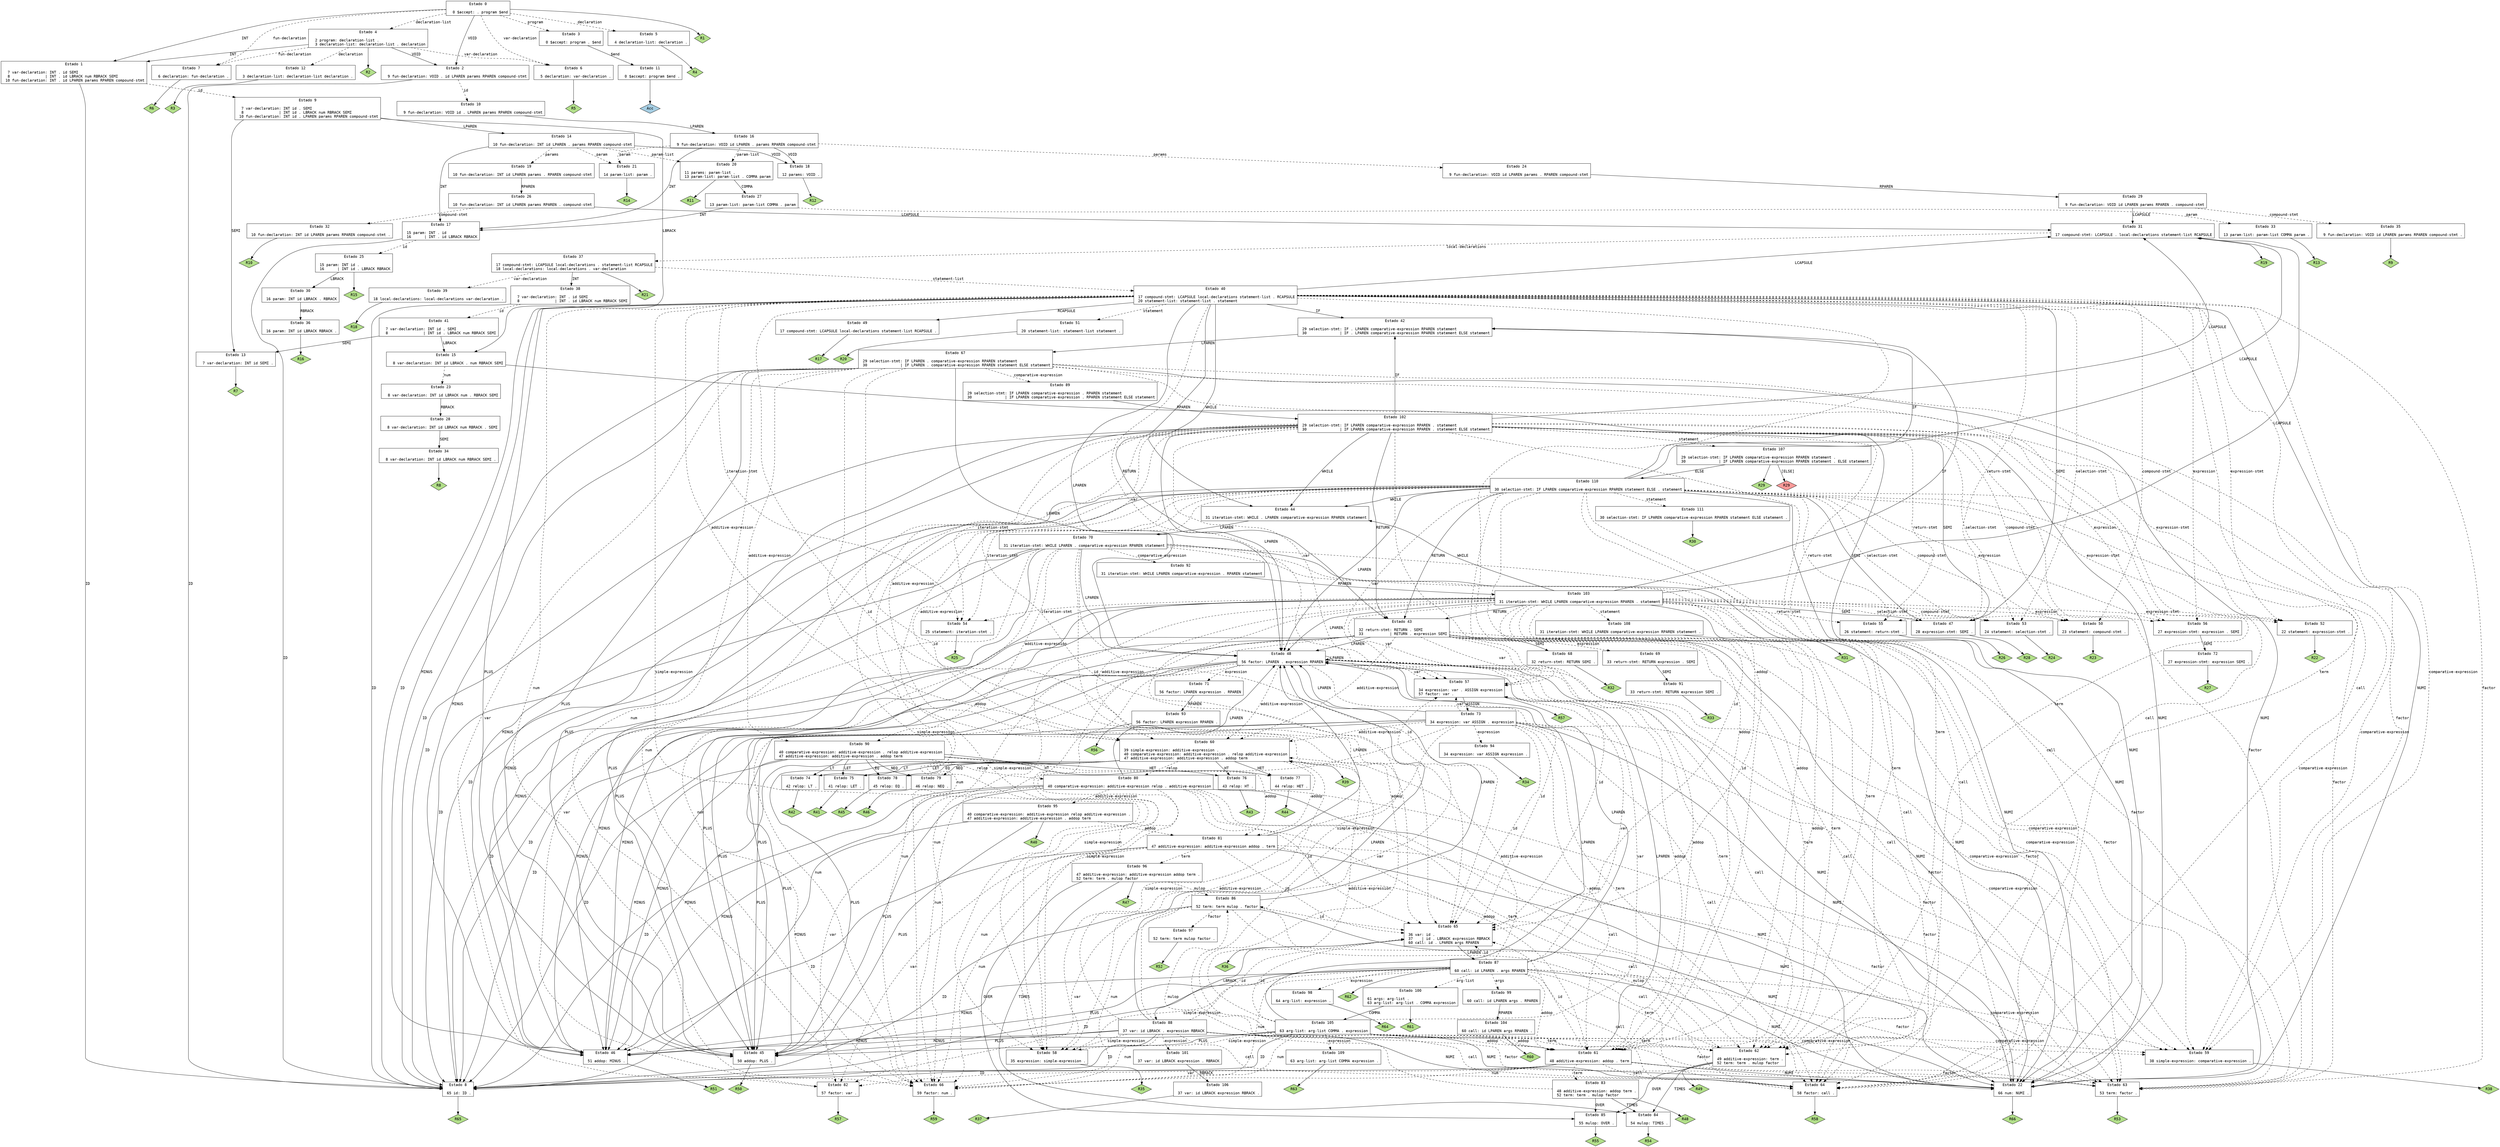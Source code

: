 // Gerado por GNU Bison 3.0.4.
// Relate erros para <bug-bison@gnu.org>.
// Site: <http://www.gnu.org/software/bison/>.

digraph "cminus.y"
{
  node [fontname = courier, shape = box, colorscheme = paired6]
  edge [fontname = courier]

  0 [label="Estado 0\n\l  0 $accept: . program $end\l"]
  0 -> 1 [style=solid label="INT"]
  0 -> 2 [style=solid label="VOID"]
  0 -> 3 [style=dashed label="program"]
  0 -> 4 [style=dashed label="declaration-list"]
  0 -> 5 [style=dashed label="declaration"]
  0 -> 6 [style=dashed label="var-declaration"]
  0 -> 7 [style=dashed label="fun-declaration"]
  0 -> "0R1" [style=solid]
 "0R1" [label="R1", fillcolor=3, shape=diamond, style=filled]
  1 [label="Estado 1\n\l  7 var-declaration: INT . id SEMI\l  8                | INT . id LBRACK num RBRACK SEMI\l 10 fun-declaration: INT . id LPAREN params RPAREN compound-stmt\l"]
  1 -> 8 [style=solid label="ID"]
  1 -> 9 [style=dashed label="id"]
  2 [label="Estado 2\n\l  9 fun-declaration: VOID . id LPAREN params RPAREN compound-stmt\l"]
  2 -> 8 [style=solid label="ID"]
  2 -> 10 [style=dashed label="id"]
  3 [label="Estado 3\n\l  0 $accept: program . $end\l"]
  3 -> 11 [style=solid label="$end"]
  4 [label="Estado 4\n\l  2 program: declaration-list .\l  3 declaration-list: declaration-list . declaration\l"]
  4 -> 1 [style=solid label="INT"]
  4 -> 2 [style=solid label="VOID"]
  4 -> 12 [style=dashed label="declaration"]
  4 -> 6 [style=dashed label="var-declaration"]
  4 -> 7 [style=dashed label="fun-declaration"]
  4 -> "4R2" [style=solid]
 "4R2" [label="R2", fillcolor=3, shape=diamond, style=filled]
  5 [label="Estado 5\n\l  4 declaration-list: declaration .\l"]
  5 -> "5R4" [style=solid]
 "5R4" [label="R4", fillcolor=3, shape=diamond, style=filled]
  6 [label="Estado 6\n\l  5 declaration: var-declaration .\l"]
  6 -> "6R5" [style=solid]
 "6R5" [label="R5", fillcolor=3, shape=diamond, style=filled]
  7 [label="Estado 7\n\l  6 declaration: fun-declaration .\l"]
  7 -> "7R6" [style=solid]
 "7R6" [label="R6", fillcolor=3, shape=diamond, style=filled]
  8 [label="Estado 8\n\l 65 id: ID .\l"]
  8 -> "8R65" [style=solid]
 "8R65" [label="R65", fillcolor=3, shape=diamond, style=filled]
  9 [label="Estado 9\n\l  7 var-declaration: INT id . SEMI\l  8                | INT id . LBRACK num RBRACK SEMI\l 10 fun-declaration: INT id . LPAREN params RPAREN compound-stmt\l"]
  9 -> 13 [style=solid label="SEMI"]
  9 -> 14 [style=solid label="LPAREN"]
  9 -> 15 [style=solid label="LBRACK"]
  10 [label="Estado 10\n\l  9 fun-declaration: VOID id . LPAREN params RPAREN compound-stmt\l"]
  10 -> 16 [style=solid label="LPAREN"]
  11 [label="Estado 11\n\l  0 $accept: program $end .\l"]
  11 -> "11R0" [style=solid]
 "11R0" [label="Acc", fillcolor=1, shape=diamond, style=filled]
  12 [label="Estado 12\n\l  3 declaration-list: declaration-list declaration .\l"]
  12 -> "12R3" [style=solid]
 "12R3" [label="R3", fillcolor=3, shape=diamond, style=filled]
  13 [label="Estado 13\n\l  7 var-declaration: INT id SEMI .\l"]
  13 -> "13R7" [style=solid]
 "13R7" [label="R7", fillcolor=3, shape=diamond, style=filled]
  14 [label="Estado 14\n\l 10 fun-declaration: INT id LPAREN . params RPAREN compound-stmt\l"]
  14 -> 17 [style=solid label="INT"]
  14 -> 18 [style=solid label="VOID"]
  14 -> 19 [style=dashed label="params"]
  14 -> 20 [style=dashed label="param-list"]
  14 -> 21 [style=dashed label="param"]
  15 [label="Estado 15\n\l  8 var-declaration: INT id LBRACK . num RBRACK SEMI\l"]
  15 -> 22 [style=solid label="NUMI"]
  15 -> 23 [style=dashed label="num"]
  16 [label="Estado 16\n\l  9 fun-declaration: VOID id LPAREN . params RPAREN compound-stmt\l"]
  16 -> 17 [style=solid label="INT"]
  16 -> 18 [style=solid label="VOID"]
  16 -> 24 [style=dashed label="params"]
  16 -> 20 [style=dashed label="param-list"]
  16 -> 21 [style=dashed label="param"]
  17 [label="Estado 17\n\l 15 param: INT . id\l 16      | INT . id LBRACK RBRACK\l"]
  17 -> 8 [style=solid label="ID"]
  17 -> 25 [style=dashed label="id"]
  18 [label="Estado 18\n\l 12 params: VOID .\l"]
  18 -> "18R12" [style=solid]
 "18R12" [label="R12", fillcolor=3, shape=diamond, style=filled]
  19 [label="Estado 19\n\l 10 fun-declaration: INT id LPAREN params . RPAREN compound-stmt\l"]
  19 -> 26 [style=solid label="RPAREN"]
  20 [label="Estado 20\n\l 11 params: param-list .\l 13 param-list: param-list . COMMA param\l"]
  20 -> 27 [style=solid label="COMMA"]
  20 -> "20R11" [style=solid]
 "20R11" [label="R11", fillcolor=3, shape=diamond, style=filled]
  21 [label="Estado 21\n\l 14 param-list: param .\l"]
  21 -> "21R14" [style=solid]
 "21R14" [label="R14", fillcolor=3, shape=diamond, style=filled]
  22 [label="Estado 22\n\l 66 num: NUMI .\l"]
  22 -> "22R66" [style=solid]
 "22R66" [label="R66", fillcolor=3, shape=diamond, style=filled]
  23 [label="Estado 23\n\l  8 var-declaration: INT id LBRACK num . RBRACK SEMI\l"]
  23 -> 28 [style=solid label="RBRACK"]
  24 [label="Estado 24\n\l  9 fun-declaration: VOID id LPAREN params . RPAREN compound-stmt\l"]
  24 -> 29 [style=solid label="RPAREN"]
  25 [label="Estado 25\n\l 15 param: INT id .\l 16      | INT id . LBRACK RBRACK\l"]
  25 -> 30 [style=solid label="LBRACK"]
  25 -> "25R15" [style=solid]
 "25R15" [label="R15", fillcolor=3, shape=diamond, style=filled]
  26 [label="Estado 26\n\l 10 fun-declaration: INT id LPAREN params RPAREN . compound-stmt\l"]
  26 -> 31 [style=solid label="LCAPSULE"]
  26 -> 32 [style=dashed label="compound-stmt"]
  27 [label="Estado 27\n\l 13 param-list: param-list COMMA . param\l"]
  27 -> 17 [style=solid label="INT"]
  27 -> 33 [style=dashed label="param"]
  28 [label="Estado 28\n\l  8 var-declaration: INT id LBRACK num RBRACK . SEMI\l"]
  28 -> 34 [style=solid label="SEMI"]
  29 [label="Estado 29\n\l  9 fun-declaration: VOID id LPAREN params RPAREN . compound-stmt\l"]
  29 -> 31 [style=solid label="LCAPSULE"]
  29 -> 35 [style=dashed label="compound-stmt"]
  30 [label="Estado 30\n\l 16 param: INT id LBRACK . RBRACK\l"]
  30 -> 36 [style=solid label="RBRACK"]
  31 [label="Estado 31\n\l 17 compound-stmt: LCAPSULE . local-declarations statement-list RCAPSULE\l"]
  31 -> 37 [style=dashed label="local-declarations"]
  31 -> "31R19" [style=solid]
 "31R19" [label="R19", fillcolor=3, shape=diamond, style=filled]
  32 [label="Estado 32\n\l 10 fun-declaration: INT id LPAREN params RPAREN compound-stmt .\l"]
  32 -> "32R10" [style=solid]
 "32R10" [label="R10", fillcolor=3, shape=diamond, style=filled]
  33 [label="Estado 33\n\l 13 param-list: param-list COMMA param .\l"]
  33 -> "33R13" [style=solid]
 "33R13" [label="R13", fillcolor=3, shape=diamond, style=filled]
  34 [label="Estado 34\n\l  8 var-declaration: INT id LBRACK num RBRACK SEMI .\l"]
  34 -> "34R8" [style=solid]
 "34R8" [label="R8", fillcolor=3, shape=diamond, style=filled]
  35 [label="Estado 35\n\l  9 fun-declaration: VOID id LPAREN params RPAREN compound-stmt .\l"]
  35 -> "35R9" [style=solid]
 "35R9" [label="R9", fillcolor=3, shape=diamond, style=filled]
  36 [label="Estado 36\n\l 16 param: INT id LBRACK RBRACK .\l"]
  36 -> "36R16" [style=solid]
 "36R16" [label="R16", fillcolor=3, shape=diamond, style=filled]
  37 [label="Estado 37\n\l 17 compound-stmt: LCAPSULE local-declarations . statement-list RCAPSULE\l 18 local-declarations: local-declarations . var-declaration\l"]
  37 -> 38 [style=solid label="INT"]
  37 -> 39 [style=dashed label="var-declaration"]
  37 -> 40 [style=dashed label="statement-list"]
  37 -> "37R21" [style=solid]
 "37R21" [label="R21", fillcolor=3, shape=diamond, style=filled]
  38 [label="Estado 38\n\l  7 var-declaration: INT . id SEMI\l  8                | INT . id LBRACK num RBRACK SEMI\l"]
  38 -> 8 [style=solid label="ID"]
  38 -> 41 [style=dashed label="id"]
  39 [label="Estado 39\n\l 18 local-declarations: local-declarations var-declaration .\l"]
  39 -> "39R18" [style=solid]
 "39R18" [label="R18", fillcolor=3, shape=diamond, style=filled]
  40 [label="Estado 40\n\l 17 compound-stmt: LCAPSULE local-declarations statement-list . RCAPSULE\l 20 statement-list: statement-list . statement\l"]
  40 -> 42 [style=solid label="IF"]
  40 -> 43 [style=solid label="RETURN"]
  40 -> 44 [style=solid label="WHILE"]
  40 -> 45 [style=solid label="PLUS"]
  40 -> 46 [style=solid label="MINUS"]
  40 -> 47 [style=solid label="SEMI"]
  40 -> 48 [style=solid label="LPAREN"]
  40 -> 31 [style=solid label="LCAPSULE"]
  40 -> 49 [style=solid label="RCAPSULE"]
  40 -> 22 [style=solid label="NUMI"]
  40 -> 8 [style=solid label="ID"]
  40 -> 50 [style=dashed label="compound-stmt"]
  40 -> 51 [style=dashed label="statement"]
  40 -> 52 [style=dashed label="expression-stmt"]
  40 -> 53 [style=dashed label="selection-stmt"]
  40 -> 54 [style=dashed label="iteration-stmt"]
  40 -> 55 [style=dashed label="return-stmt"]
  40 -> 56 [style=dashed label="expression"]
  40 -> 57 [style=dashed label="var"]
  40 -> 58 [style=dashed label="simple-expression"]
  40 -> 59 [style=dashed label="comparative-expression"]
  40 -> 60 [style=dashed label="additive-expression"]
  40 -> 61 [style=dashed label="addop"]
  40 -> 62 [style=dashed label="term"]
  40 -> 63 [style=dashed label="factor"]
  40 -> 64 [style=dashed label="call"]
  40 -> 65 [style=dashed label="id"]
  40 -> 66 [style=dashed label="num"]
  41 [label="Estado 41\n\l  7 var-declaration: INT id . SEMI\l  8                | INT id . LBRACK num RBRACK SEMI\l"]
  41 -> 13 [style=solid label="SEMI"]
  41 -> 15 [style=solid label="LBRACK"]
  42 [label="Estado 42\n\l 29 selection-stmt: IF . LPAREN comparative-expression RPAREN statement\l 30               | IF . LPAREN comparative-expression RPAREN statement ELSE statement\l"]
  42 -> 67 [style=solid label="LPAREN"]
  43 [label="Estado 43\n\l 32 return-stmt: RETURN . SEMI\l 33            | RETURN . expression SEMI\l"]
  43 -> 45 [style=solid label="PLUS"]
  43 -> 46 [style=solid label="MINUS"]
  43 -> 68 [style=solid label="SEMI"]
  43 -> 48 [style=solid label="LPAREN"]
  43 -> 22 [style=solid label="NUMI"]
  43 -> 8 [style=solid label="ID"]
  43 -> 69 [style=dashed label="expression"]
  43 -> 57 [style=dashed label="var"]
  43 -> 58 [style=dashed label="simple-expression"]
  43 -> 59 [style=dashed label="comparative-expression"]
  43 -> 60 [style=dashed label="additive-expression"]
  43 -> 61 [style=dashed label="addop"]
  43 -> 62 [style=dashed label="term"]
  43 -> 63 [style=dashed label="factor"]
  43 -> 64 [style=dashed label="call"]
  43 -> 65 [style=dashed label="id"]
  43 -> 66 [style=dashed label="num"]
  44 [label="Estado 44\n\l 31 iteration-stmt: WHILE . LPAREN comparative-expression RPAREN statement\l"]
  44 -> 70 [style=solid label="LPAREN"]
  45 [label="Estado 45\n\l 50 addop: PLUS .\l"]
  45 -> "45R50" [style=solid]
 "45R50" [label="R50", fillcolor=3, shape=diamond, style=filled]
  46 [label="Estado 46\n\l 51 addop: MINUS .\l"]
  46 -> "46R51" [style=solid]
 "46R51" [label="R51", fillcolor=3, shape=diamond, style=filled]
  47 [label="Estado 47\n\l 28 expression-stmt: SEMI .\l"]
  47 -> "47R28" [style=solid]
 "47R28" [label="R28", fillcolor=3, shape=diamond, style=filled]
  48 [label="Estado 48\n\l 56 factor: LPAREN . expression RPAREN\l"]
  48 -> 45 [style=solid label="PLUS"]
  48 -> 46 [style=solid label="MINUS"]
  48 -> 48 [style=solid label="LPAREN"]
  48 -> 22 [style=solid label="NUMI"]
  48 -> 8 [style=solid label="ID"]
  48 -> 71 [style=dashed label="expression"]
  48 -> 57 [style=dashed label="var"]
  48 -> 58 [style=dashed label="simple-expression"]
  48 -> 59 [style=dashed label="comparative-expression"]
  48 -> 60 [style=dashed label="additive-expression"]
  48 -> 61 [style=dashed label="addop"]
  48 -> 62 [style=dashed label="term"]
  48 -> 63 [style=dashed label="factor"]
  48 -> 64 [style=dashed label="call"]
  48 -> 65 [style=dashed label="id"]
  48 -> 66 [style=dashed label="num"]
  49 [label="Estado 49\n\l 17 compound-stmt: LCAPSULE local-declarations statement-list RCAPSULE .\l"]
  49 -> "49R17" [style=solid]
 "49R17" [label="R17", fillcolor=3, shape=diamond, style=filled]
  50 [label="Estado 50\n\l 23 statement: compound-stmt .\l"]
  50 -> "50R23" [style=solid]
 "50R23" [label="R23", fillcolor=3, shape=diamond, style=filled]
  51 [label="Estado 51\n\l 20 statement-list: statement-list statement .\l"]
  51 -> "51R20" [style=solid]
 "51R20" [label="R20", fillcolor=3, shape=diamond, style=filled]
  52 [label="Estado 52\n\l 22 statement: expression-stmt .\l"]
  52 -> "52R22" [style=solid]
 "52R22" [label="R22", fillcolor=3, shape=diamond, style=filled]
  53 [label="Estado 53\n\l 24 statement: selection-stmt .\l"]
  53 -> "53R24" [style=solid]
 "53R24" [label="R24", fillcolor=3, shape=diamond, style=filled]
  54 [label="Estado 54\n\l 25 statement: iteration-stmt .\l"]
  54 -> "54R25" [style=solid]
 "54R25" [label="R25", fillcolor=3, shape=diamond, style=filled]
  55 [label="Estado 55\n\l 26 statement: return-stmt .\l"]
  55 -> "55R26" [style=solid]
 "55R26" [label="R26", fillcolor=3, shape=diamond, style=filled]
  56 [label="Estado 56\n\l 27 expression-stmt: expression . SEMI\l"]
  56 -> 72 [style=solid label="SEMI"]
  57 [label="Estado 57\n\l 34 expression: var . ASSIGN expression\l 57 factor: var .\l"]
  57 -> 73 [style=solid label="ASSIGN"]
  57 -> "57R57" [style=solid]
 "57R57" [label="R57", fillcolor=3, shape=diamond, style=filled]
  58 [label="Estado 58\n\l 35 expression: simple-expression .\l"]
  58 -> "58R35" [style=solid]
 "58R35" [label="R35", fillcolor=3, shape=diamond, style=filled]
  59 [label="Estado 59\n\l 38 simple-expression: comparative-expression .\l"]
  59 -> "59R38" [style=solid]
 "59R38" [label="R38", fillcolor=3, shape=diamond, style=filled]
  60 [label="Estado 60\n\l 39 simple-expression: additive-expression .\l 40 comparative-expression: additive-expression . relop additive-expression\l 47 additive-expression: additive-expression . addop term\l"]
  60 -> 45 [style=solid label="PLUS"]
  60 -> 46 [style=solid label="MINUS"]
  60 -> 74 [style=solid label="LT"]
  60 -> 75 [style=solid label="LET"]
  60 -> 76 [style=solid label="HT"]
  60 -> 77 [style=solid label="HET"]
  60 -> 78 [style=solid label="EQ"]
  60 -> 79 [style=solid label="NEQ"]
  60 -> 80 [style=dashed label="relop"]
  60 -> 81 [style=dashed label="addop"]
  60 -> "60R39" [style=solid]
 "60R39" [label="R39", fillcolor=3, shape=diamond, style=filled]
  61 [label="Estado 61\n\l 48 additive-expression: addop . term\l"]
  61 -> 48 [style=solid label="LPAREN"]
  61 -> 22 [style=solid label="NUMI"]
  61 -> 8 [style=solid label="ID"]
  61 -> 82 [style=dashed label="var"]
  61 -> 83 [style=dashed label="term"]
  61 -> 63 [style=dashed label="factor"]
  61 -> 64 [style=dashed label="call"]
  61 -> 65 [style=dashed label="id"]
  61 -> 66 [style=dashed label="num"]
  62 [label="Estado 62\n\l 49 additive-expression: term .\l 52 term: term . mulop factor\l"]
  62 -> 84 [style=solid label="TIMES"]
  62 -> 85 [style=solid label="OVER"]
  62 -> 86 [style=dashed label="mulop"]
  62 -> "62R49" [style=solid]
 "62R49" [label="R49", fillcolor=3, shape=diamond, style=filled]
  63 [label="Estado 63\n\l 53 term: factor .\l"]
  63 -> "63R53" [style=solid]
 "63R53" [label="R53", fillcolor=3, shape=diamond, style=filled]
  64 [label="Estado 64\n\l 58 factor: call .\l"]
  64 -> "64R58" [style=solid]
 "64R58" [label="R58", fillcolor=3, shape=diamond, style=filled]
  65 [label="Estado 65\n\l 36 var: id .\l 37    | id . LBRACK expression RBRACK\l 60 call: id . LPAREN args RPAREN\l"]
  65 -> 87 [style=solid label="LPAREN"]
  65 -> 88 [style=solid label="LBRACK"]
  65 -> "65R36" [style=solid]
 "65R36" [label="R36", fillcolor=3, shape=diamond, style=filled]
  66 [label="Estado 66\n\l 59 factor: num .\l"]
  66 -> "66R59" [style=solid]
 "66R59" [label="R59", fillcolor=3, shape=diamond, style=filled]
  67 [label="Estado 67\n\l 29 selection-stmt: IF LPAREN . comparative-expression RPAREN statement\l 30               | IF LPAREN . comparative-expression RPAREN statement ELSE statement\l"]
  67 -> 45 [style=solid label="PLUS"]
  67 -> 46 [style=solid label="MINUS"]
  67 -> 48 [style=solid label="LPAREN"]
  67 -> 22 [style=solid label="NUMI"]
  67 -> 8 [style=solid label="ID"]
  67 -> 82 [style=dashed label="var"]
  67 -> 89 [style=dashed label="comparative-expression"]
  67 -> 90 [style=dashed label="additive-expression"]
  67 -> 61 [style=dashed label="addop"]
  67 -> 62 [style=dashed label="term"]
  67 -> 63 [style=dashed label="factor"]
  67 -> 64 [style=dashed label="call"]
  67 -> 65 [style=dashed label="id"]
  67 -> 66 [style=dashed label="num"]
  68 [label="Estado 68\n\l 32 return-stmt: RETURN SEMI .\l"]
  68 -> "68R32" [style=solid]
 "68R32" [label="R32", fillcolor=3, shape=diamond, style=filled]
  69 [label="Estado 69\n\l 33 return-stmt: RETURN expression . SEMI\l"]
  69 -> 91 [style=solid label="SEMI"]
  70 [label="Estado 70\n\l 31 iteration-stmt: WHILE LPAREN . comparative-expression RPAREN statement\l"]
  70 -> 45 [style=solid label="PLUS"]
  70 -> 46 [style=solid label="MINUS"]
  70 -> 48 [style=solid label="LPAREN"]
  70 -> 22 [style=solid label="NUMI"]
  70 -> 8 [style=solid label="ID"]
  70 -> 82 [style=dashed label="var"]
  70 -> 92 [style=dashed label="comparative-expression"]
  70 -> 90 [style=dashed label="additive-expression"]
  70 -> 61 [style=dashed label="addop"]
  70 -> 62 [style=dashed label="term"]
  70 -> 63 [style=dashed label="factor"]
  70 -> 64 [style=dashed label="call"]
  70 -> 65 [style=dashed label="id"]
  70 -> 66 [style=dashed label="num"]
  71 [label="Estado 71\n\l 56 factor: LPAREN expression . RPAREN\l"]
  71 -> 93 [style=solid label="RPAREN"]
  72 [label="Estado 72\n\l 27 expression-stmt: expression SEMI .\l"]
  72 -> "72R27" [style=solid]
 "72R27" [label="R27", fillcolor=3, shape=diamond, style=filled]
  73 [label="Estado 73\n\l 34 expression: var ASSIGN . expression\l"]
  73 -> 45 [style=solid label="PLUS"]
  73 -> 46 [style=solid label="MINUS"]
  73 -> 48 [style=solid label="LPAREN"]
  73 -> 22 [style=solid label="NUMI"]
  73 -> 8 [style=solid label="ID"]
  73 -> 94 [style=dashed label="expression"]
  73 -> 57 [style=dashed label="var"]
  73 -> 58 [style=dashed label="simple-expression"]
  73 -> 59 [style=dashed label="comparative-expression"]
  73 -> 60 [style=dashed label="additive-expression"]
  73 -> 61 [style=dashed label="addop"]
  73 -> 62 [style=dashed label="term"]
  73 -> 63 [style=dashed label="factor"]
  73 -> 64 [style=dashed label="call"]
  73 -> 65 [style=dashed label="id"]
  73 -> 66 [style=dashed label="num"]
  74 [label="Estado 74\n\l 42 relop: LT .\l"]
  74 -> "74R42" [style=solid]
 "74R42" [label="R42", fillcolor=3, shape=diamond, style=filled]
  75 [label="Estado 75\n\l 41 relop: LET .\l"]
  75 -> "75R41" [style=solid]
 "75R41" [label="R41", fillcolor=3, shape=diamond, style=filled]
  76 [label="Estado 76\n\l 43 relop: HT .\l"]
  76 -> "76R43" [style=solid]
 "76R43" [label="R43", fillcolor=3, shape=diamond, style=filled]
  77 [label="Estado 77\n\l 44 relop: HET .\l"]
  77 -> "77R44" [style=solid]
 "77R44" [label="R44", fillcolor=3, shape=diamond, style=filled]
  78 [label="Estado 78\n\l 45 relop: EQ .\l"]
  78 -> "78R45" [style=solid]
 "78R45" [label="R45", fillcolor=3, shape=diamond, style=filled]
  79 [label="Estado 79\n\l 46 relop: NEQ .\l"]
  79 -> "79R46" [style=solid]
 "79R46" [label="R46", fillcolor=3, shape=diamond, style=filled]
  80 [label="Estado 80\n\l 40 comparative-expression: additive-expression relop . additive-expression\l"]
  80 -> 45 [style=solid label="PLUS"]
  80 -> 46 [style=solid label="MINUS"]
  80 -> 48 [style=solid label="LPAREN"]
  80 -> 22 [style=solid label="NUMI"]
  80 -> 8 [style=solid label="ID"]
  80 -> 82 [style=dashed label="var"]
  80 -> 95 [style=dashed label="additive-expression"]
  80 -> 61 [style=dashed label="addop"]
  80 -> 62 [style=dashed label="term"]
  80 -> 63 [style=dashed label="factor"]
  80 -> 64 [style=dashed label="call"]
  80 -> 65 [style=dashed label="id"]
  80 -> 66 [style=dashed label="num"]
  81 [label="Estado 81\n\l 47 additive-expression: additive-expression addop . term\l"]
  81 -> 48 [style=solid label="LPAREN"]
  81 -> 22 [style=solid label="NUMI"]
  81 -> 8 [style=solid label="ID"]
  81 -> 82 [style=dashed label="var"]
  81 -> 96 [style=dashed label="term"]
  81 -> 63 [style=dashed label="factor"]
  81 -> 64 [style=dashed label="call"]
  81 -> 65 [style=dashed label="id"]
  81 -> 66 [style=dashed label="num"]
  82 [label="Estado 82\n\l 57 factor: var .\l"]
  82 -> "82R57" [style=solid]
 "82R57" [label="R57", fillcolor=3, shape=diamond, style=filled]
  83 [label="Estado 83\n\l 48 additive-expression: addop term .\l 52 term: term . mulop factor\l"]
  83 -> 84 [style=solid label="TIMES"]
  83 -> 85 [style=solid label="OVER"]
  83 -> 86 [style=dashed label="mulop"]
  83 -> "83R48" [style=solid]
 "83R48" [label="R48", fillcolor=3, shape=diamond, style=filled]
  84 [label="Estado 84\n\l 54 mulop: TIMES .\l"]
  84 -> "84R54" [style=solid]
 "84R54" [label="R54", fillcolor=3, shape=diamond, style=filled]
  85 [label="Estado 85\n\l 55 mulop: OVER .\l"]
  85 -> "85R55" [style=solid]
 "85R55" [label="R55", fillcolor=3, shape=diamond, style=filled]
  86 [label="Estado 86\n\l 52 term: term mulop . factor\l"]
  86 -> 48 [style=solid label="LPAREN"]
  86 -> 22 [style=solid label="NUMI"]
  86 -> 8 [style=solid label="ID"]
  86 -> 82 [style=dashed label="var"]
  86 -> 97 [style=dashed label="factor"]
  86 -> 64 [style=dashed label="call"]
  86 -> 65 [style=dashed label="id"]
  86 -> 66 [style=dashed label="num"]
  87 [label="Estado 87\n\l 60 call: id LPAREN . args RPAREN\l"]
  87 -> 45 [style=solid label="PLUS"]
  87 -> 46 [style=solid label="MINUS"]
  87 -> 48 [style=solid label="LPAREN"]
  87 -> 22 [style=solid label="NUMI"]
  87 -> 8 [style=solid label="ID"]
  87 -> 98 [style=dashed label="expression"]
  87 -> 57 [style=dashed label="var"]
  87 -> 58 [style=dashed label="simple-expression"]
  87 -> 59 [style=dashed label="comparative-expression"]
  87 -> 60 [style=dashed label="additive-expression"]
  87 -> 61 [style=dashed label="addop"]
  87 -> 62 [style=dashed label="term"]
  87 -> 63 [style=dashed label="factor"]
  87 -> 64 [style=dashed label="call"]
  87 -> 99 [style=dashed label="args"]
  87 -> 100 [style=dashed label="arg-list"]
  87 -> 65 [style=dashed label="id"]
  87 -> 66 [style=dashed label="num"]
  87 -> "87R62" [style=solid]
 "87R62" [label="R62", fillcolor=3, shape=diamond, style=filled]
  88 [label="Estado 88\n\l 37 var: id LBRACK . expression RBRACK\l"]
  88 -> 45 [style=solid label="PLUS"]
  88 -> 46 [style=solid label="MINUS"]
  88 -> 48 [style=solid label="LPAREN"]
  88 -> 22 [style=solid label="NUMI"]
  88 -> 8 [style=solid label="ID"]
  88 -> 101 [style=dashed label="expression"]
  88 -> 57 [style=dashed label="var"]
  88 -> 58 [style=dashed label="simple-expression"]
  88 -> 59 [style=dashed label="comparative-expression"]
  88 -> 60 [style=dashed label="additive-expression"]
  88 -> 61 [style=dashed label="addop"]
  88 -> 62 [style=dashed label="term"]
  88 -> 63 [style=dashed label="factor"]
  88 -> 64 [style=dashed label="call"]
  88 -> 65 [style=dashed label="id"]
  88 -> 66 [style=dashed label="num"]
  89 [label="Estado 89\n\l 29 selection-stmt: IF LPAREN comparative-expression . RPAREN statement\l 30               | IF LPAREN comparative-expression . RPAREN statement ELSE statement\l"]
  89 -> 102 [style=solid label="RPAREN"]
  90 [label="Estado 90\n\l 40 comparative-expression: additive-expression . relop additive-expression\l 47 additive-expression: additive-expression . addop term\l"]
  90 -> 45 [style=solid label="PLUS"]
  90 -> 46 [style=solid label="MINUS"]
  90 -> 74 [style=solid label="LT"]
  90 -> 75 [style=solid label="LET"]
  90 -> 76 [style=solid label="HT"]
  90 -> 77 [style=solid label="HET"]
  90 -> 78 [style=solid label="EQ"]
  90 -> 79 [style=solid label="NEQ"]
  90 -> 80 [style=dashed label="relop"]
  90 -> 81 [style=dashed label="addop"]
  91 [label="Estado 91\n\l 33 return-stmt: RETURN expression SEMI .\l"]
  91 -> "91R33" [style=solid]
 "91R33" [label="R33", fillcolor=3, shape=diamond, style=filled]
  92 [label="Estado 92\n\l 31 iteration-stmt: WHILE LPAREN comparative-expression . RPAREN statement\l"]
  92 -> 103 [style=solid label="RPAREN"]
  93 [label="Estado 93\n\l 56 factor: LPAREN expression RPAREN .\l"]
  93 -> "93R56" [style=solid]
 "93R56" [label="R56", fillcolor=3, shape=diamond, style=filled]
  94 [label="Estado 94\n\l 34 expression: var ASSIGN expression .\l"]
  94 -> "94R34" [style=solid]
 "94R34" [label="R34", fillcolor=3, shape=diamond, style=filled]
  95 [label="Estado 95\n\l 40 comparative-expression: additive-expression relop additive-expression .\l 47 additive-expression: additive-expression . addop term\l"]
  95 -> 45 [style=solid label="PLUS"]
  95 -> 46 [style=solid label="MINUS"]
  95 -> 81 [style=dashed label="addop"]
  95 -> "95R40" [style=solid]
 "95R40" [label="R40", fillcolor=3, shape=diamond, style=filled]
  96 [label="Estado 96\n\l 47 additive-expression: additive-expression addop term .\l 52 term: term . mulop factor\l"]
  96 -> 84 [style=solid label="TIMES"]
  96 -> 85 [style=solid label="OVER"]
  96 -> 86 [style=dashed label="mulop"]
  96 -> "96R47" [style=solid]
 "96R47" [label="R47", fillcolor=3, shape=diamond, style=filled]
  97 [label="Estado 97\n\l 52 term: term mulop factor .\l"]
  97 -> "97R52" [style=solid]
 "97R52" [label="R52", fillcolor=3, shape=diamond, style=filled]
  98 [label="Estado 98\n\l 64 arg-list: expression .\l"]
  98 -> "98R64" [style=solid]
 "98R64" [label="R64", fillcolor=3, shape=diamond, style=filled]
  99 [label="Estado 99\n\l 60 call: id LPAREN args . RPAREN\l"]
  99 -> 104 [style=solid label="RPAREN"]
  100 [label="Estado 100\n\l 61 args: arg-list .\l 63 arg-list: arg-list . COMMA expression\l"]
  100 -> 105 [style=solid label="COMMA"]
  100 -> "100R61" [style=solid]
 "100R61" [label="R61", fillcolor=3, shape=diamond, style=filled]
  101 [label="Estado 101\n\l 37 var: id LBRACK expression . RBRACK\l"]
  101 -> 106 [style=solid label="RBRACK"]
  102 [label="Estado 102\n\l 29 selection-stmt: IF LPAREN comparative-expression RPAREN . statement\l 30               | IF LPAREN comparative-expression RPAREN . statement ELSE statement\l"]
  102 -> 42 [style=solid label="IF"]
  102 -> 43 [style=solid label="RETURN"]
  102 -> 44 [style=solid label="WHILE"]
  102 -> 45 [style=solid label="PLUS"]
  102 -> 46 [style=solid label="MINUS"]
  102 -> 47 [style=solid label="SEMI"]
  102 -> 48 [style=solid label="LPAREN"]
  102 -> 31 [style=solid label="LCAPSULE"]
  102 -> 22 [style=solid label="NUMI"]
  102 -> 8 [style=solid label="ID"]
  102 -> 50 [style=dashed label="compound-stmt"]
  102 -> 107 [style=dashed label="statement"]
  102 -> 52 [style=dashed label="expression-stmt"]
  102 -> 53 [style=dashed label="selection-stmt"]
  102 -> 54 [style=dashed label="iteration-stmt"]
  102 -> 55 [style=dashed label="return-stmt"]
  102 -> 56 [style=dashed label="expression"]
  102 -> 57 [style=dashed label="var"]
  102 -> 58 [style=dashed label="simple-expression"]
  102 -> 59 [style=dashed label="comparative-expression"]
  102 -> 60 [style=dashed label="additive-expression"]
  102 -> 61 [style=dashed label="addop"]
  102 -> 62 [style=dashed label="term"]
  102 -> 63 [style=dashed label="factor"]
  102 -> 64 [style=dashed label="call"]
  102 -> 65 [style=dashed label="id"]
  102 -> 66 [style=dashed label="num"]
  103 [label="Estado 103\n\l 31 iteration-stmt: WHILE LPAREN comparative-expression RPAREN . statement\l"]
  103 -> 42 [style=solid label="IF"]
  103 -> 43 [style=solid label="RETURN"]
  103 -> 44 [style=solid label="WHILE"]
  103 -> 45 [style=solid label="PLUS"]
  103 -> 46 [style=solid label="MINUS"]
  103 -> 47 [style=solid label="SEMI"]
  103 -> 48 [style=solid label="LPAREN"]
  103 -> 31 [style=solid label="LCAPSULE"]
  103 -> 22 [style=solid label="NUMI"]
  103 -> 8 [style=solid label="ID"]
  103 -> 50 [style=dashed label="compound-stmt"]
  103 -> 108 [style=dashed label="statement"]
  103 -> 52 [style=dashed label="expression-stmt"]
  103 -> 53 [style=dashed label="selection-stmt"]
  103 -> 54 [style=dashed label="iteration-stmt"]
  103 -> 55 [style=dashed label="return-stmt"]
  103 -> 56 [style=dashed label="expression"]
  103 -> 57 [style=dashed label="var"]
  103 -> 58 [style=dashed label="simple-expression"]
  103 -> 59 [style=dashed label="comparative-expression"]
  103 -> 60 [style=dashed label="additive-expression"]
  103 -> 61 [style=dashed label="addop"]
  103 -> 62 [style=dashed label="term"]
  103 -> 63 [style=dashed label="factor"]
  103 -> 64 [style=dashed label="call"]
  103 -> 65 [style=dashed label="id"]
  103 -> 66 [style=dashed label="num"]
  104 [label="Estado 104\n\l 60 call: id LPAREN args RPAREN .\l"]
  104 -> "104R60" [style=solid]
 "104R60" [label="R60", fillcolor=3, shape=diamond, style=filled]
  105 [label="Estado 105\n\l 63 arg-list: arg-list COMMA . expression\l"]
  105 -> 45 [style=solid label="PLUS"]
  105 -> 46 [style=solid label="MINUS"]
  105 -> 48 [style=solid label="LPAREN"]
  105 -> 22 [style=solid label="NUMI"]
  105 -> 8 [style=solid label="ID"]
  105 -> 109 [style=dashed label="expression"]
  105 -> 57 [style=dashed label="var"]
  105 -> 58 [style=dashed label="simple-expression"]
  105 -> 59 [style=dashed label="comparative-expression"]
  105 -> 60 [style=dashed label="additive-expression"]
  105 -> 61 [style=dashed label="addop"]
  105 -> 62 [style=dashed label="term"]
  105 -> 63 [style=dashed label="factor"]
  105 -> 64 [style=dashed label="call"]
  105 -> 65 [style=dashed label="id"]
  105 -> 66 [style=dashed label="num"]
  106 [label="Estado 106\n\l 37 var: id LBRACK expression RBRACK .\l"]
  106 -> "106R37" [style=solid]
 "106R37" [label="R37", fillcolor=3, shape=diamond, style=filled]
  107 [label="Estado 107\n\l 29 selection-stmt: IF LPAREN comparative-expression RPAREN statement .\l 30               | IF LPAREN comparative-expression RPAREN statement . ELSE statement\l"]
  107 -> 110 [style=solid label="ELSE"]
  107 -> "107R29d" [label="[ELSE]", style=solid]
 "107R29d" [label="R29", fillcolor=5, shape=diamond, style=filled]
  107 -> "107R29" [style=solid]
 "107R29" [label="R29", fillcolor=3, shape=diamond, style=filled]
  108 [label="Estado 108\n\l 31 iteration-stmt: WHILE LPAREN comparative-expression RPAREN statement .\l"]
  108 -> "108R31" [style=solid]
 "108R31" [label="R31", fillcolor=3, shape=diamond, style=filled]
  109 [label="Estado 109\n\l 63 arg-list: arg-list COMMA expression .\l"]
  109 -> "109R63" [style=solid]
 "109R63" [label="R63", fillcolor=3, shape=diamond, style=filled]
  110 [label="Estado 110\n\l 30 selection-stmt: IF LPAREN comparative-expression RPAREN statement ELSE . statement\l"]
  110 -> 42 [style=solid label="IF"]
  110 -> 43 [style=solid label="RETURN"]
  110 -> 44 [style=solid label="WHILE"]
  110 -> 45 [style=solid label="PLUS"]
  110 -> 46 [style=solid label="MINUS"]
  110 -> 47 [style=solid label="SEMI"]
  110 -> 48 [style=solid label="LPAREN"]
  110 -> 31 [style=solid label="LCAPSULE"]
  110 -> 22 [style=solid label="NUMI"]
  110 -> 8 [style=solid label="ID"]
  110 -> 50 [style=dashed label="compound-stmt"]
  110 -> 111 [style=dashed label="statement"]
  110 -> 52 [style=dashed label="expression-stmt"]
  110 -> 53 [style=dashed label="selection-stmt"]
  110 -> 54 [style=dashed label="iteration-stmt"]
  110 -> 55 [style=dashed label="return-stmt"]
  110 -> 56 [style=dashed label="expression"]
  110 -> 57 [style=dashed label="var"]
  110 -> 58 [style=dashed label="simple-expression"]
  110 -> 59 [style=dashed label="comparative-expression"]
  110 -> 60 [style=dashed label="additive-expression"]
  110 -> 61 [style=dashed label="addop"]
  110 -> 62 [style=dashed label="term"]
  110 -> 63 [style=dashed label="factor"]
  110 -> 64 [style=dashed label="call"]
  110 -> 65 [style=dashed label="id"]
  110 -> 66 [style=dashed label="num"]
  111 [label="Estado 111\n\l 30 selection-stmt: IF LPAREN comparative-expression RPAREN statement ELSE statement .\l"]
  111 -> "111R30" [style=solid]
 "111R30" [label="R30", fillcolor=3, shape=diamond, style=filled]
}
